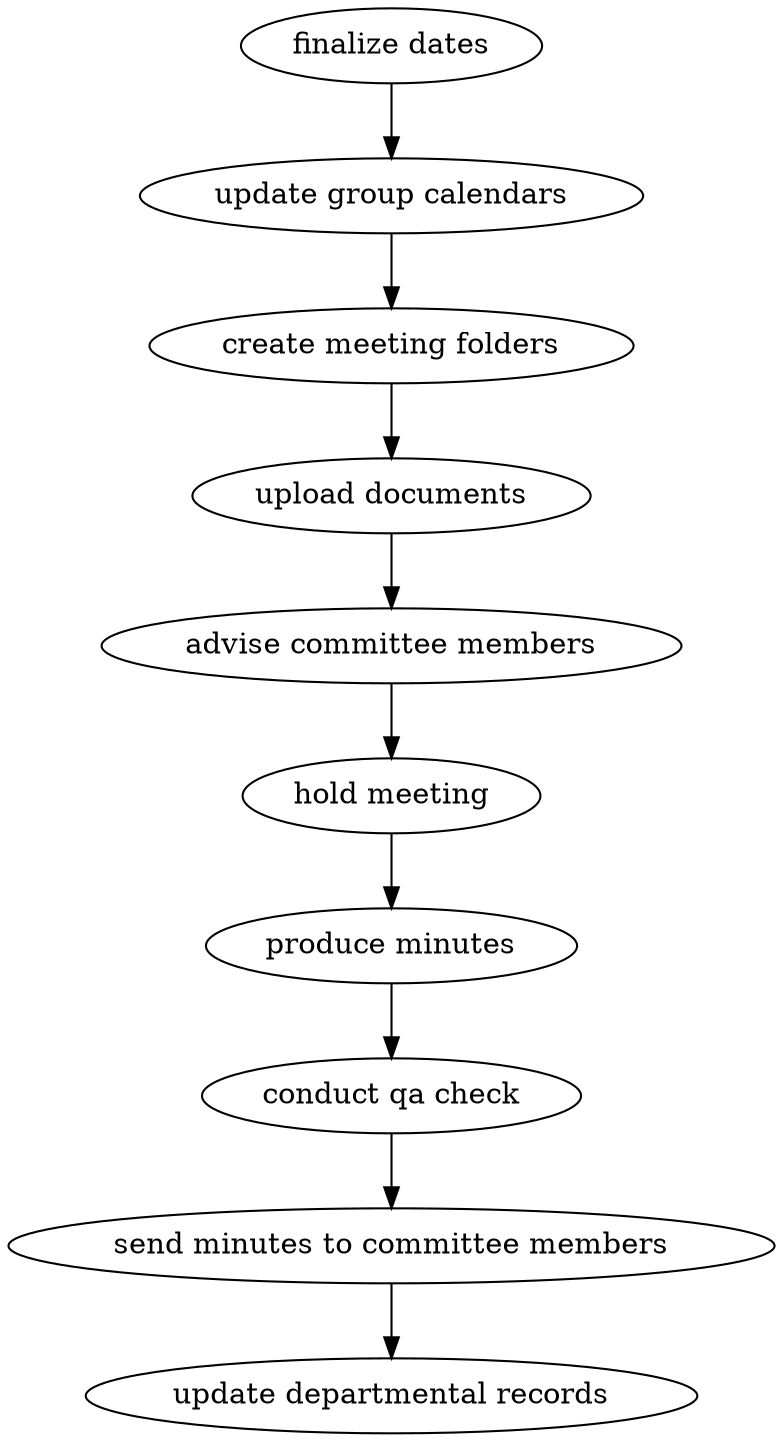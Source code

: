 strict digraph "doc-9.4" {
	graph [name="doc-9.4"];
	"finalize dates"	[attrs="{'type': 'Activity', 'label': 'finalize dates'}"];
	"update group calendars"	[attrs="{'type': 'Activity', 'label': 'update group calendars'}"];
	"finalize dates" -> "update group calendars"	[attrs="{'type': 'flow', 'label': 'flow'}"];
	"create meeting folders"	[attrs="{'type': 'Activity', 'label': 'create meeting folders'}"];
	"update group calendars" -> "create meeting folders"	[attrs="{'type': 'flow', 'label': 'flow'}"];
	"upload documents"	[attrs="{'type': 'Activity', 'label': 'upload documents'}"];
	"create meeting folders" -> "upload documents"	[attrs="{'type': 'flow', 'label': 'flow'}"];
	"advise committee members"	[attrs="{'type': 'Activity', 'label': 'advise committee members'}"];
	"upload documents" -> "advise committee members"	[attrs="{'type': 'flow', 'label': 'flow'}"];
	"hold meeting"	[attrs="{'type': 'Activity', 'label': 'hold meeting'}"];
	"advise committee members" -> "hold meeting"	[attrs="{'type': 'flow', 'label': 'flow'}"];
	"produce minutes"	[attrs="{'type': 'Activity', 'label': 'produce minutes'}"];
	"hold meeting" -> "produce minutes"	[attrs="{'type': 'flow', 'label': 'flow'}"];
	"conduct qa check"	[attrs="{'type': 'Activity', 'label': 'conduct qa check'}"];
	"produce minutes" -> "conduct qa check"	[attrs="{'type': 'flow', 'label': 'flow'}"];
	"send minutes to committee members"	[attrs="{'type': 'Activity', 'label': 'send minutes to committee members'}"];
	"conduct qa check" -> "send minutes to committee members"	[attrs="{'type': 'flow', 'label': 'flow'}"];
	"update departmental records"	[attrs="{'type': 'Activity', 'label': 'update departmental records'}"];
	"send minutes to committee members" -> "update departmental records"	[attrs="{'type': 'flow', 'label': 'flow'}"];
}
